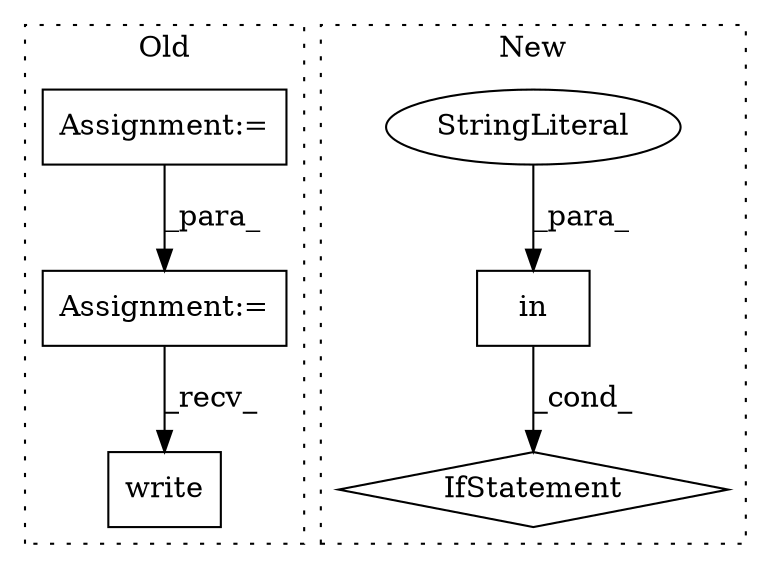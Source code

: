 digraph G {
subgraph cluster0 {
1 [label="write" a="32" s="2882,2928" l="6,1" shape="box"];
5 [label="Assignment:=" a="7" s="2852" l="1" shape="box"];
6 [label="Assignment:=" a="7" s="2803" l="1" shape="box"];
label = "Old";
style="dotted";
}
subgraph cluster1 {
2 [label="in" a="105" s="1675" l="29" shape="box"];
3 [label="IfStatement" a="25" s="1667,1704" l="8,2" shape="diamond"];
4 [label="StringLiteral" a="45" s="1675" l="15" shape="ellipse"];
label = "New";
style="dotted";
}
2 -> 3 [label="_cond_"];
4 -> 2 [label="_para_"];
5 -> 1 [label="_recv_"];
6 -> 5 [label="_para_"];
}